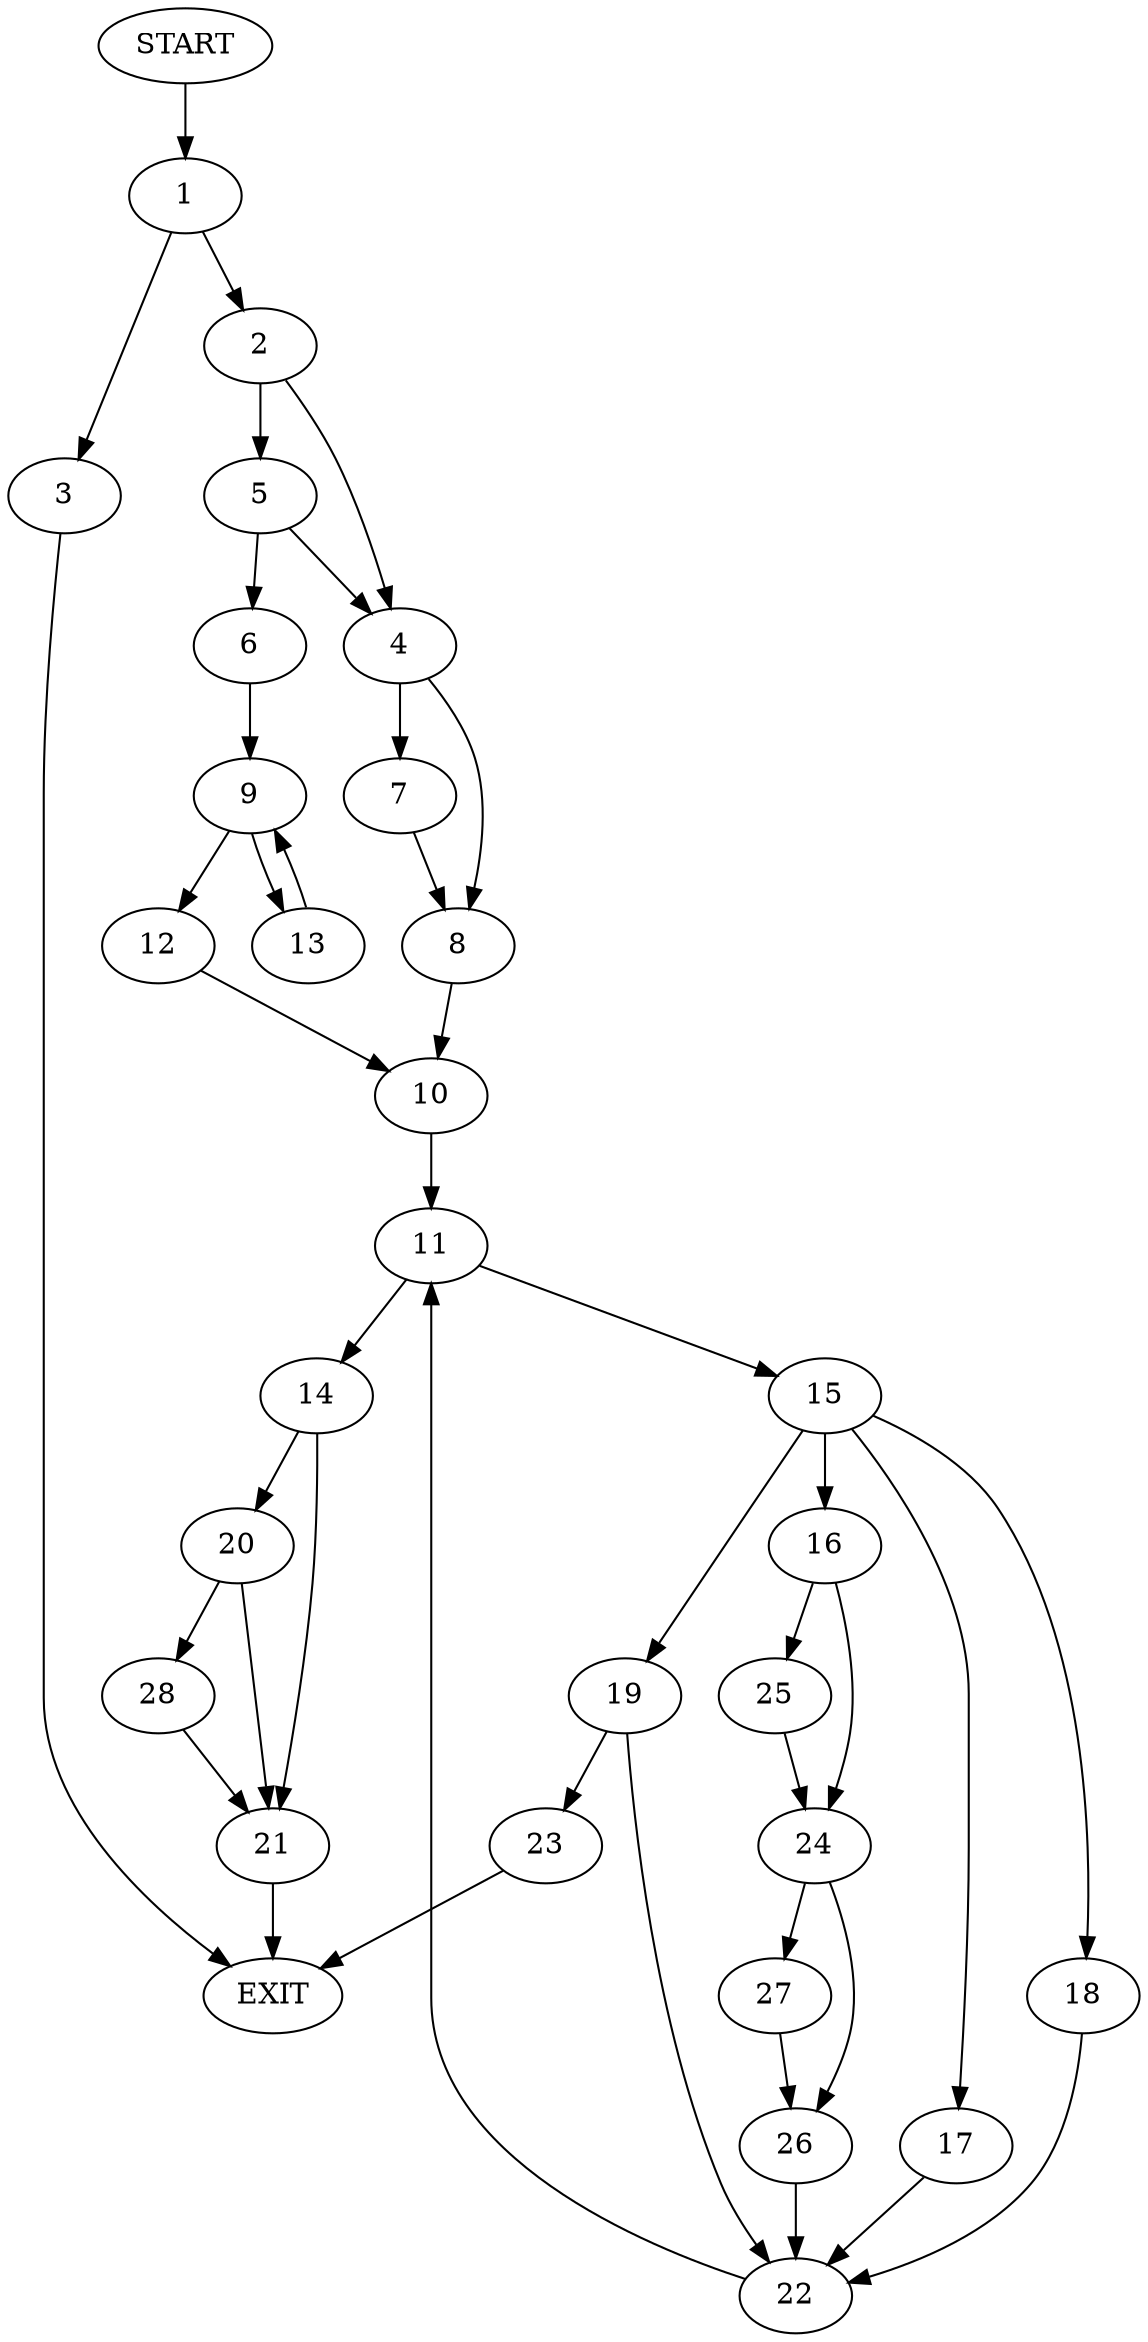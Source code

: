 digraph {
0 [label="START"]
29 [label="EXIT"]
0 -> 1
1 -> 2
1 -> 3
2 -> 4
2 -> 5
3 -> 29
5 -> 4
5 -> 6
4 -> 7
4 -> 8
6 -> 9
7 -> 8
8 -> 10
10 -> 11
9 -> 12
9 -> 13
12 -> 10
13 -> 9
11 -> 14
11 -> 15
15 -> 16
15 -> 17
15 -> 18
15 -> 19
14 -> 20
14 -> 21
19 -> 22
19 -> 23
16 -> 24
16 -> 25
18 -> 22
17 -> 22
22 -> 11
24 -> 26
24 -> 27
25 -> 24
26 -> 22
27 -> 26
23 -> 29
20 -> 21
20 -> 28
21 -> 29
28 -> 21
}
